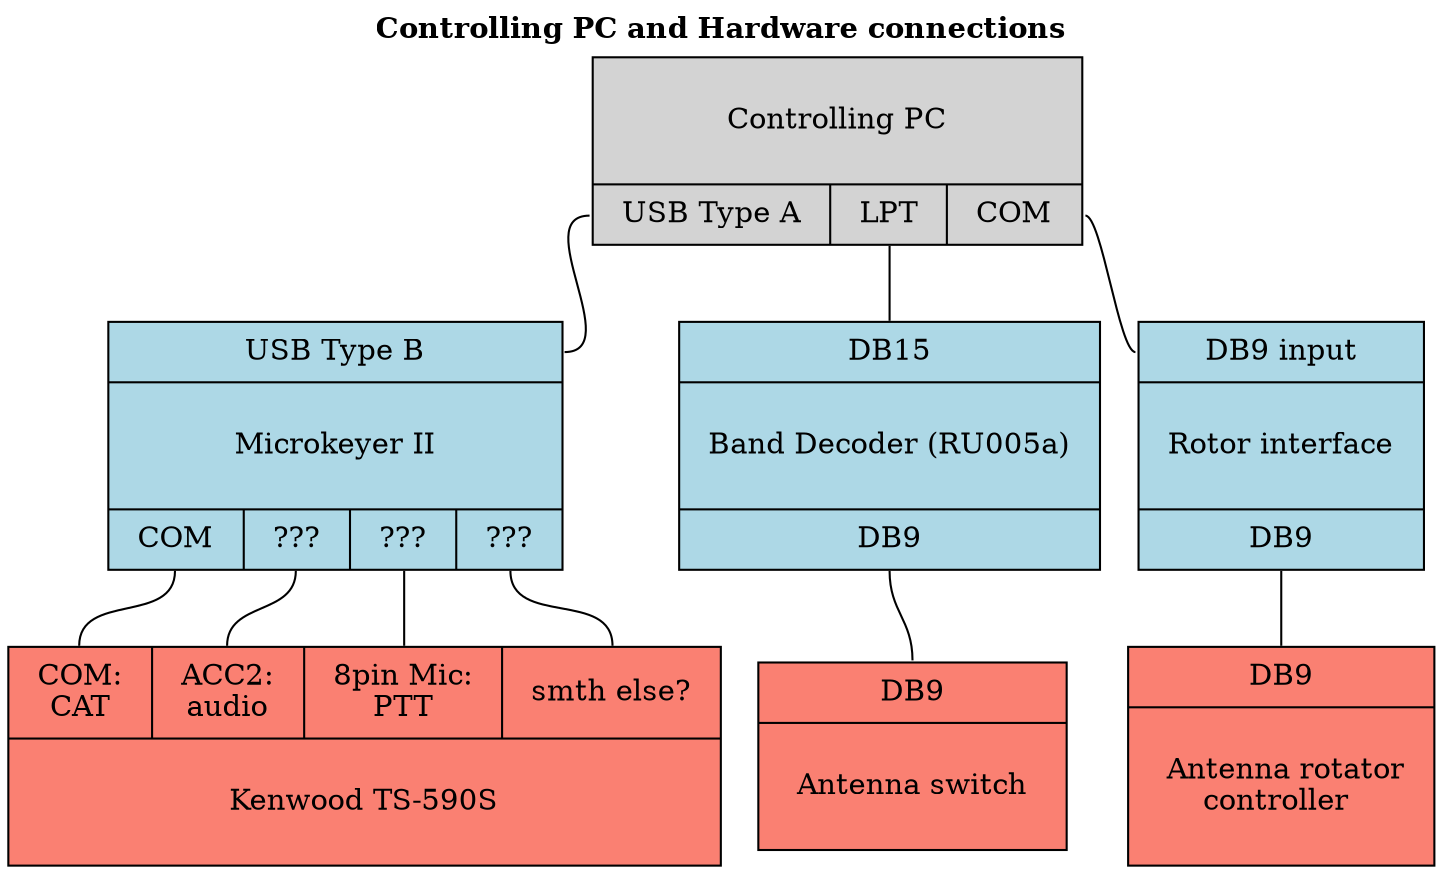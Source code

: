 digraph Arch {
    node [shape = rect, margin = "0.2,0.1"]
    edge [arrowhead = none]
    labelloc = top

    label = <<b>Controlling PC and Hardware connections</b>>

    pc [shape = record, style = filled, label = "{ \nControlling PC\n\r | { <usbA>USB Type A |  <lpt>LPT | <com>COM } }"]

    microham [shape = record, style = filled, fillcolor = lightblue, label = "{ <usbB>USB Type B | \nMicrokeyer II\n\r |  { <com>COM | <smth>??? | <smth2>??? | <smth3> ???} }"];

    ru005 [shape = record, style = filled, fillcolor = lightblue, label = "{<db15> DB15 | \nBand Decoder (RU005a)\n\r | <db9>DB9 }"]

    rotorController [shape = record, style = filled, fillcolor = lightblue, label = "{<input> DB9 input | \nRotor interface\n\r | <output>DB9 }"] //todo check if it's really connected to COM or is it an internal device?

    kenwood [shape = record, style = filled, fillcolor = salmon, label = "{ { <com>COM:\nCAT | <acc2>ACC2:\naudio | <mic>8pin Mic:\nPTT | <smth> smth else? }  | \nKenwood TS-590S\n\r }"];

    antennaSwitch [shape = record, style = filled, fillcolor = salmon, label = "{ <db9>DB9 | \n Antenna switch \n\r }"]

    rotor [shape = record, style = filled, fillcolor = salmon, label = "{ <input>DB9 | \n Antenna rotator\ncontroller \n\r }"]

    //////////

    pc: usbA -> microham: usbB
    pc: lpt -> ru005: db15
    pc: com -> rotorController:input
    microham: com -> kenwood: com
    microham: smth -> kenwood: acc2 //TODO check if there's smth else not just audio
    microham: smth2 -> kenwood: mic //TODO
    microham: smth3 -> kenwood: smth //TODO
    ru005: db9 -> antennaSwitch: db9
    rotorController:output -> rotor:input


}
